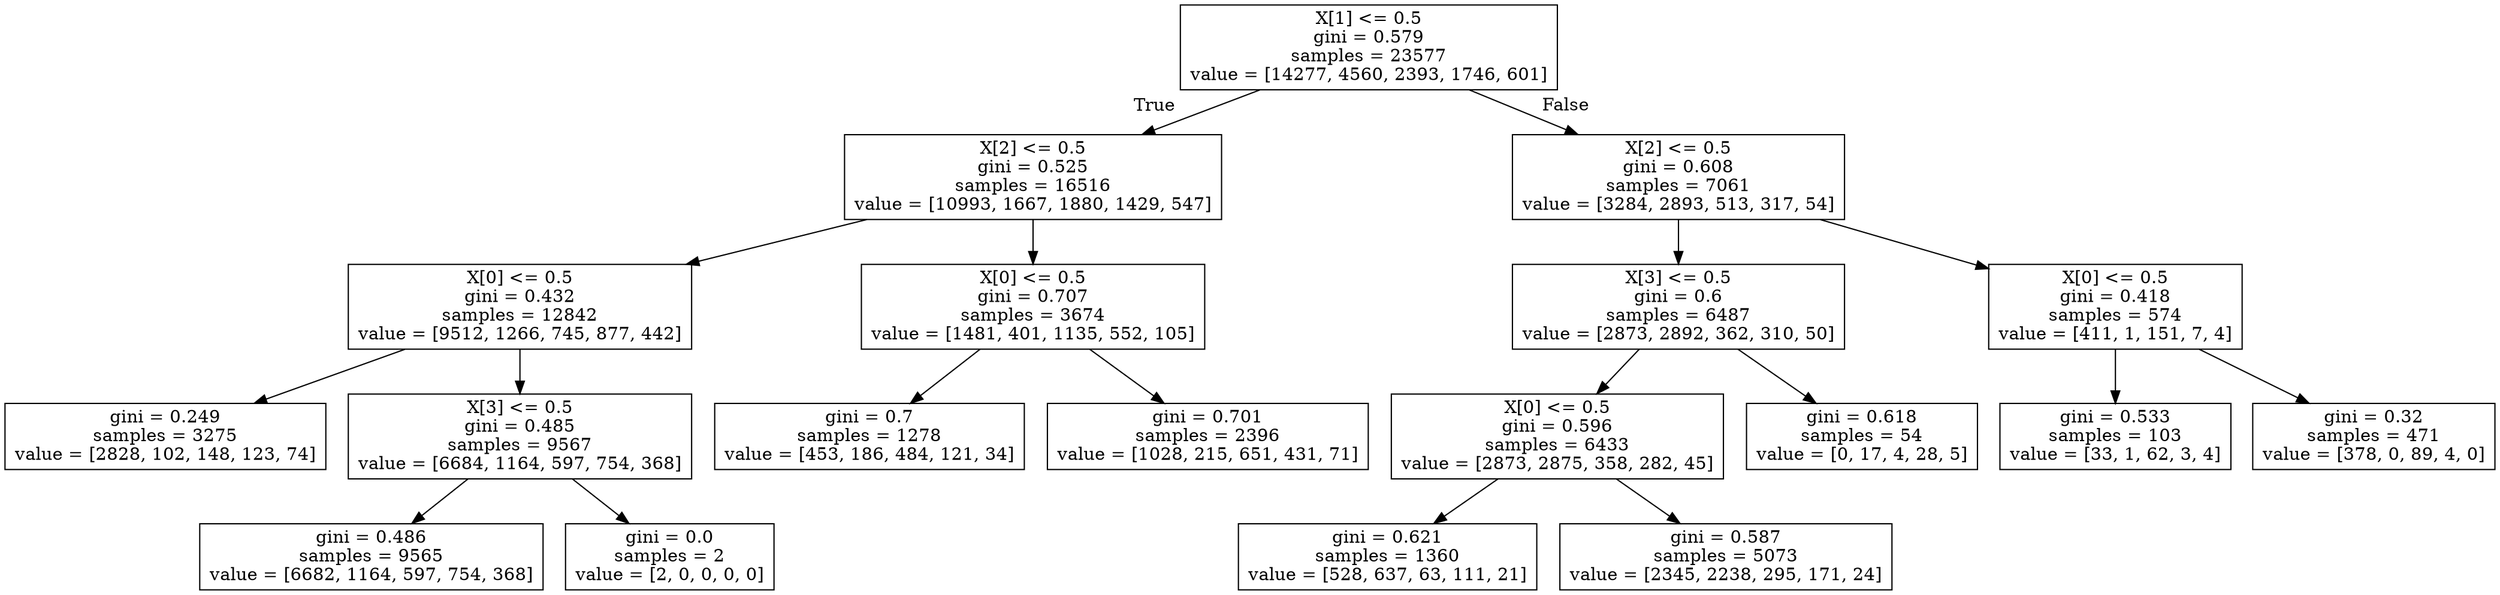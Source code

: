 digraph Tree {
node [shape=box] ;
0 [label="X[1] <= 0.5\ngini = 0.579\nsamples = 23577\nvalue = [14277, 4560, 2393, 1746, 601]"] ;
1 [label="X[2] <= 0.5\ngini = 0.525\nsamples = 16516\nvalue = [10993, 1667, 1880, 1429, 547]"] ;
0 -> 1 [labeldistance=2.5, labelangle=45, headlabel="True"] ;
2 [label="X[0] <= 0.5\ngini = 0.432\nsamples = 12842\nvalue = [9512, 1266, 745, 877, 442]"] ;
1 -> 2 ;
3 [label="gini = 0.249\nsamples = 3275\nvalue = [2828, 102, 148, 123, 74]"] ;
2 -> 3 ;
4 [label="X[3] <= 0.5\ngini = 0.485\nsamples = 9567\nvalue = [6684, 1164, 597, 754, 368]"] ;
2 -> 4 ;
5 [label="gini = 0.486\nsamples = 9565\nvalue = [6682, 1164, 597, 754, 368]"] ;
4 -> 5 ;
6 [label="gini = 0.0\nsamples = 2\nvalue = [2, 0, 0, 0, 0]"] ;
4 -> 6 ;
7 [label="X[0] <= 0.5\ngini = 0.707\nsamples = 3674\nvalue = [1481, 401, 1135, 552, 105]"] ;
1 -> 7 ;
8 [label="gini = 0.7\nsamples = 1278\nvalue = [453, 186, 484, 121, 34]"] ;
7 -> 8 ;
9 [label="gini = 0.701\nsamples = 2396\nvalue = [1028, 215, 651, 431, 71]"] ;
7 -> 9 ;
10 [label="X[2] <= 0.5\ngini = 0.608\nsamples = 7061\nvalue = [3284, 2893, 513, 317, 54]"] ;
0 -> 10 [labeldistance=2.5, labelangle=-45, headlabel="False"] ;
11 [label="X[3] <= 0.5\ngini = 0.6\nsamples = 6487\nvalue = [2873, 2892, 362, 310, 50]"] ;
10 -> 11 ;
12 [label="X[0] <= 0.5\ngini = 0.596\nsamples = 6433\nvalue = [2873, 2875, 358, 282, 45]"] ;
11 -> 12 ;
13 [label="gini = 0.621\nsamples = 1360\nvalue = [528, 637, 63, 111, 21]"] ;
12 -> 13 ;
14 [label="gini = 0.587\nsamples = 5073\nvalue = [2345, 2238, 295, 171, 24]"] ;
12 -> 14 ;
15 [label="gini = 0.618\nsamples = 54\nvalue = [0, 17, 4, 28, 5]"] ;
11 -> 15 ;
16 [label="X[0] <= 0.5\ngini = 0.418\nsamples = 574\nvalue = [411, 1, 151, 7, 4]"] ;
10 -> 16 ;
17 [label="gini = 0.533\nsamples = 103\nvalue = [33, 1, 62, 3, 4]"] ;
16 -> 17 ;
18 [label="gini = 0.32\nsamples = 471\nvalue = [378, 0, 89, 4, 0]"] ;
16 -> 18 ;
}